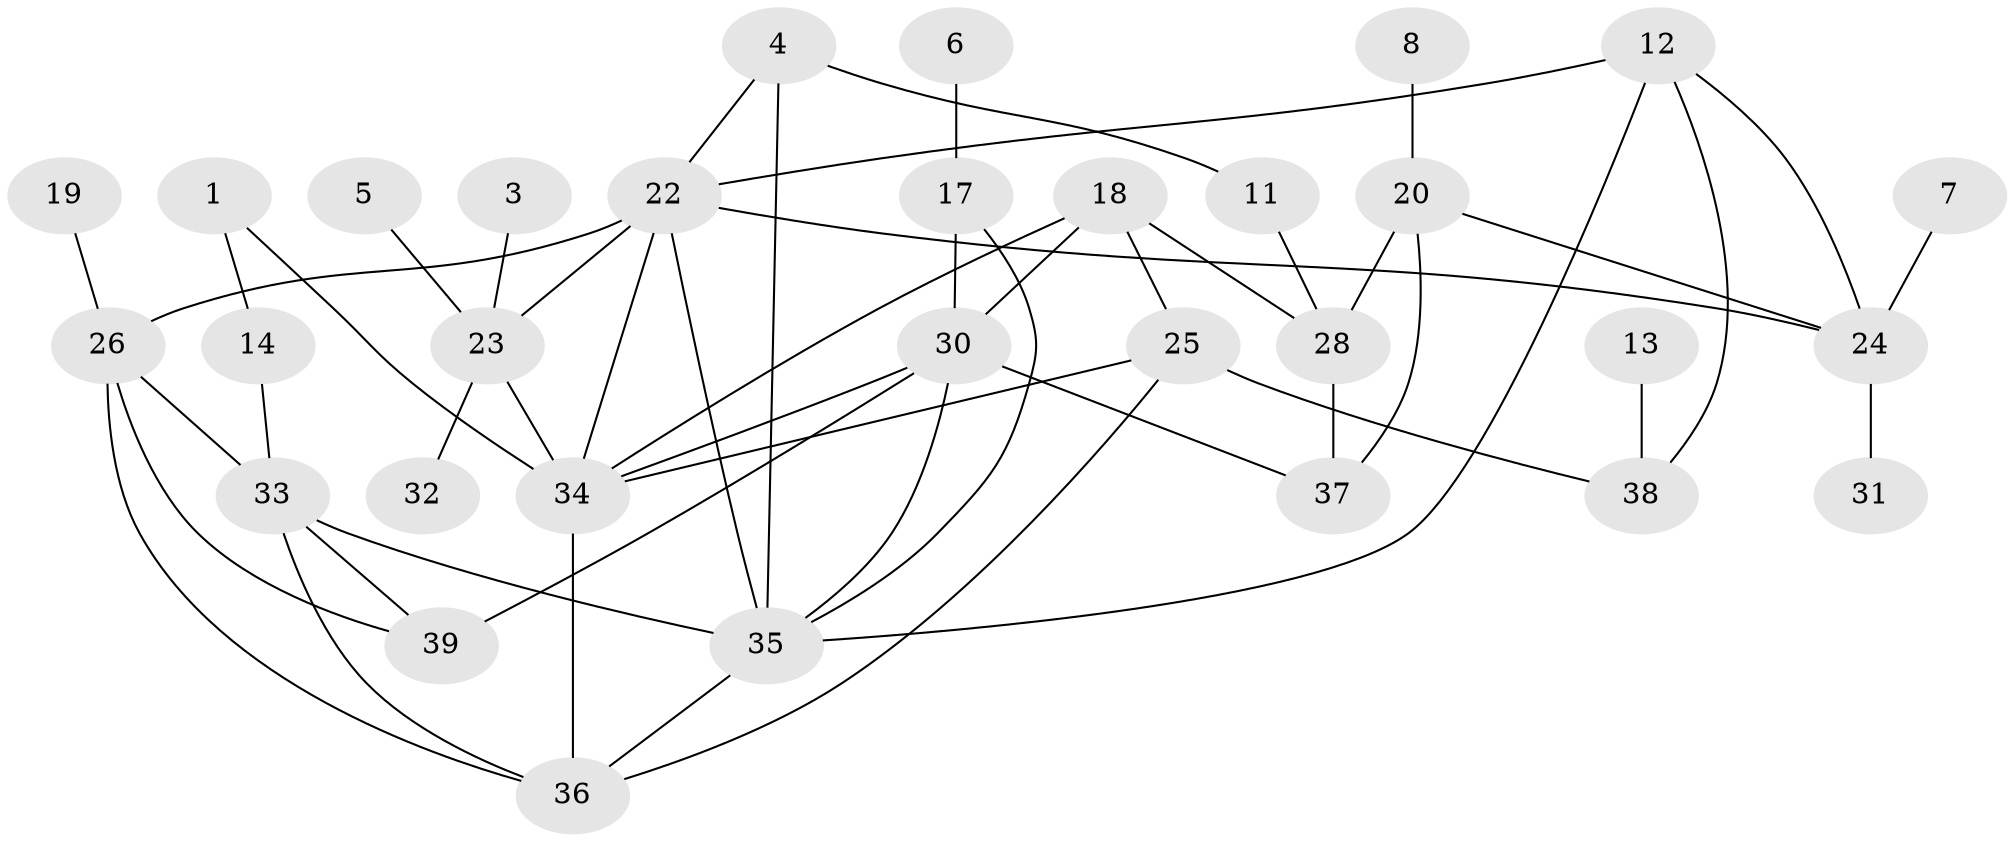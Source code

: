 // original degree distribution, {2: 0.23076923076923078, 5: 0.02564102564102564, 4: 0.1794871794871795, 3: 0.20512820512820512, 6: 0.02564102564102564, 0: 0.10256410256410256, 1: 0.20512820512820512, 7: 0.02564102564102564}
// Generated by graph-tools (version 1.1) at 2025/00/03/09/25 03:00:42]
// undirected, 31 vertices, 51 edges
graph export_dot {
graph [start="1"]
  node [color=gray90,style=filled];
  1;
  3;
  4;
  5;
  6;
  7;
  8;
  11;
  12;
  13;
  14;
  17;
  18;
  19;
  20;
  22;
  23;
  24;
  25;
  26;
  28;
  30;
  31;
  32;
  33;
  34;
  35;
  36;
  37;
  38;
  39;
  1 -- 14 [weight=1.0];
  1 -- 34 [weight=1.0];
  3 -- 23 [weight=1.0];
  4 -- 11 [weight=1.0];
  4 -- 22 [weight=1.0];
  4 -- 35 [weight=1.0];
  5 -- 23 [weight=1.0];
  6 -- 17 [weight=1.0];
  7 -- 24 [weight=1.0];
  8 -- 20 [weight=1.0];
  11 -- 28 [weight=1.0];
  12 -- 22 [weight=1.0];
  12 -- 24 [weight=1.0];
  12 -- 35 [weight=1.0];
  12 -- 38 [weight=1.0];
  13 -- 38 [weight=1.0];
  14 -- 33 [weight=1.0];
  17 -- 30 [weight=1.0];
  17 -- 35 [weight=1.0];
  18 -- 25 [weight=1.0];
  18 -- 28 [weight=1.0];
  18 -- 30 [weight=1.0];
  18 -- 34 [weight=1.0];
  19 -- 26 [weight=1.0];
  20 -- 24 [weight=2.0];
  20 -- 28 [weight=1.0];
  20 -- 37 [weight=1.0];
  22 -- 23 [weight=1.0];
  22 -- 24 [weight=1.0];
  22 -- 26 [weight=1.0];
  22 -- 34 [weight=1.0];
  22 -- 35 [weight=1.0];
  23 -- 32 [weight=1.0];
  23 -- 34 [weight=1.0];
  24 -- 31 [weight=1.0];
  25 -- 34 [weight=1.0];
  25 -- 36 [weight=2.0];
  25 -- 38 [weight=1.0];
  26 -- 33 [weight=1.0];
  26 -- 36 [weight=1.0];
  26 -- 39 [weight=1.0];
  28 -- 37 [weight=1.0];
  30 -- 34 [weight=1.0];
  30 -- 35 [weight=1.0];
  30 -- 37 [weight=1.0];
  30 -- 39 [weight=2.0];
  33 -- 35 [weight=1.0];
  33 -- 36 [weight=2.0];
  33 -- 39 [weight=1.0];
  34 -- 36 [weight=1.0];
  35 -- 36 [weight=1.0];
}
